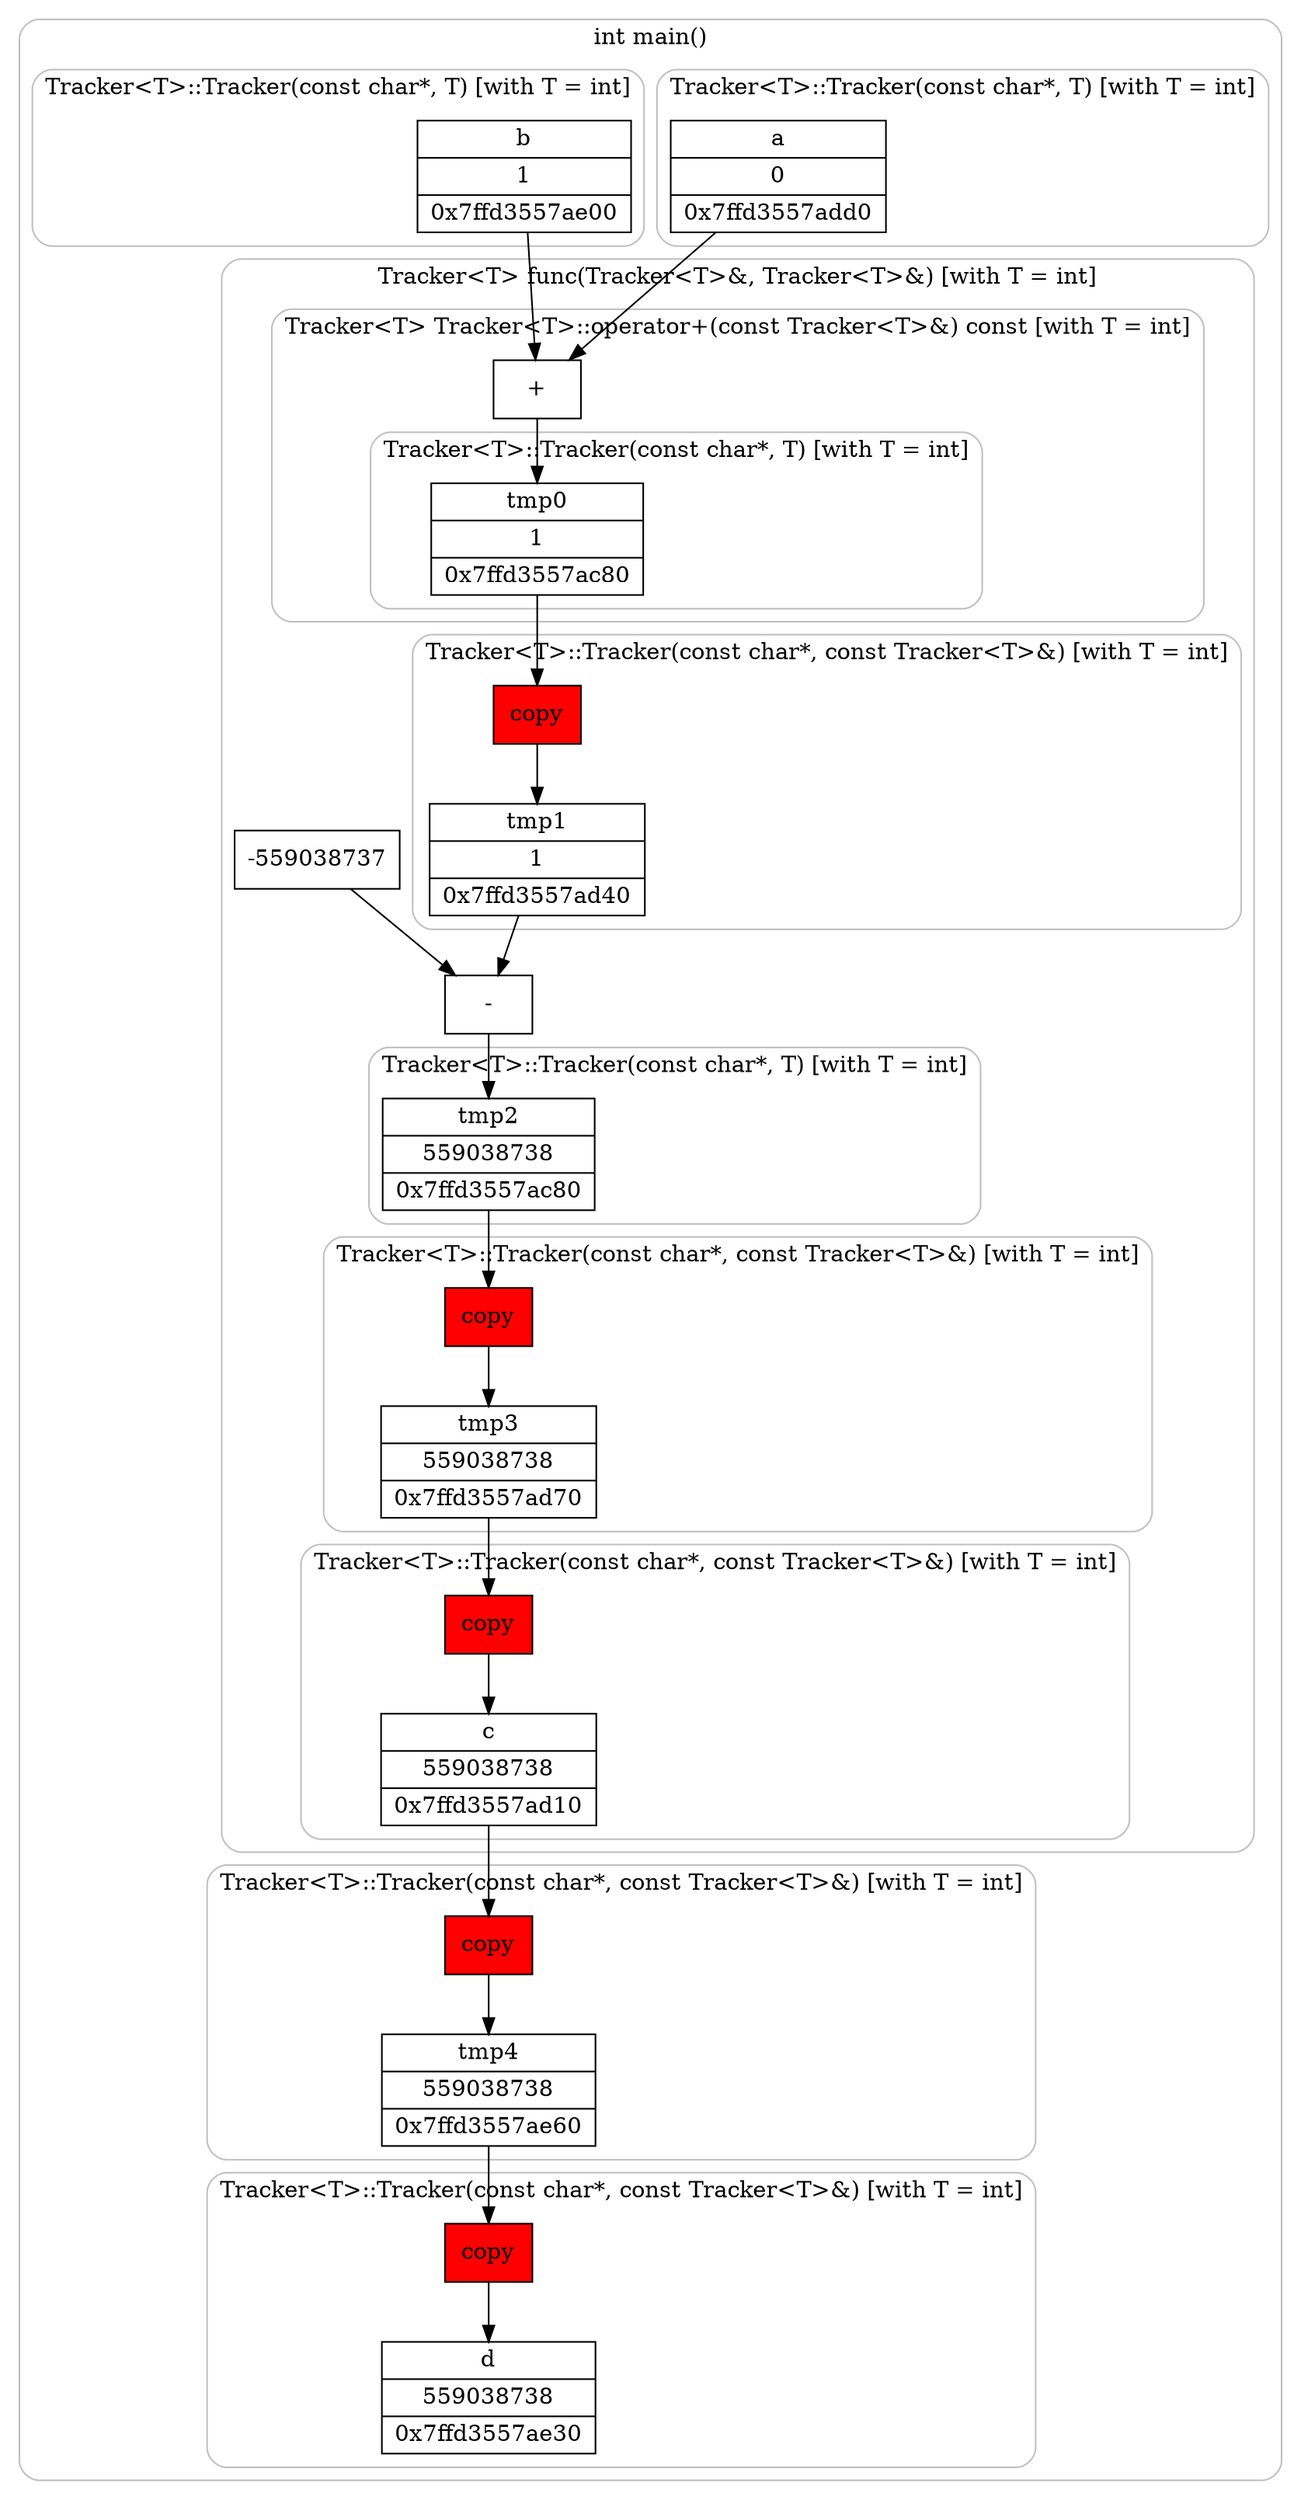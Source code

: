 digraph G{
subgraph cluster_0{
label = "int main()";
style=rounded;
color=grey;
subgraph cluster_1{
label = "Tracker<T>::Tracker(const char*, T) [with T = int]";
style=rounded;
color=grey;
node [shape=record style=filled fillcolor="white" label="{a | 0 | 0x7ffd3557add0}"] v0;
}

subgraph cluster_2{
label = "Tracker<T>::Tracker(const char*, T) [with T = int]";
style=rounded;
color=grey;
node [shape=record style=filled fillcolor="white" label="{b | 1 | 0x7ffd3557ae00}"] v1;
}

subgraph cluster_3{
label = "Tracker<T> func(Tracker<T>&, Tracker<T>&) [with T = int]";
style=rounded;
color=grey;
subgraph cluster_4{
label = "Tracker<T> Tracker<T>::operator+(const Tracker<T>&) const [with T = int]";
style=rounded;
color=grey;
subgraph cluster_5{
label = "Tracker<T>::Tracker(const char*, T) [with T = int]";
style=rounded;
color=grey;
node [shape=record style=filled fillcolor="white" label="{tmp0 | 1 | 0x7ffd3557ac80}"] v2;
}

node [shape=record label="+"] oper0;
v0 -> oper0;
v1 -> oper0;
oper0 -> v2;
}

subgraph cluster_6{
label = "Tracker<T>::Tracker(const char*, const Tracker<T>&) [with T = int]";
style=rounded;
color=grey;
node [shape=record style=filled fillcolor="white" label="{tmp1 | 1 | 0x7ffd3557ad40}"] v3;
node [label="copy"  style=filled fillcolor="red"] cp0;
v2 -> cp0;
cp0 -> v3;
}

subgraph cluster_7{
label = "Tracker<T>::Tracker(const char*, T) [with T = int]";
style=rounded;
color=grey;
node [shape=record style=filled fillcolor="white" label="{tmp2 | 559038738 | 0x7ffd3557ac80}"] v4;
}

node [shape=record label="-"] oper1;
node [shape=record label="-559038737"] c1;
c1 -> oper1;
v3 -> oper1;
oper1 -> v4;
subgraph cluster_8{
label = "Tracker<T>::Tracker(const char*, const Tracker<T>&) [with T = int]";
style=rounded;
color=grey;
node [shape=record style=filled fillcolor="white" label="{tmp3 | 559038738 | 0x7ffd3557ad70}"] v5;
node [label="copy"  style=filled fillcolor="red"] cp1;
v4 -> cp1;
cp1 -> v5;
}

subgraph cluster_9{
label = "Tracker<T>::Tracker(const char*, const Tracker<T>&) [with T = int]";
style=rounded;
color=grey;
node [shape=record style=filled fillcolor="white" label="{c | 559038738 | 0x7ffd3557ad10}"] v6;
node [label="copy"  style=filled fillcolor="red"] cp2;
v5 -> cp2;
cp2 -> v6;
}

}

subgraph cluster_10{
label = "Tracker<T>::Tracker(const char*, const Tracker<T>&) [with T = int]";
style=rounded;
color=grey;
node [shape=record style=filled fillcolor="white" label="{tmp4 | 559038738 | 0x7ffd3557ae60}"] v7;
node [label="copy"  style=filled fillcolor="red"] cp3;
v6 -> cp3;
cp3 -> v7;
}

subgraph cluster_11{
label = "Tracker<T>::Tracker(const char*, const Tracker<T>&) [with T = int]";
style=rounded;
color=grey;
node [shape=record style=filled fillcolor="white" label="{d | 559038738 | 0x7ffd3557ae30}"] v8;
node [label="copy"  style=filled fillcolor="red"] cp4;
v7 -> cp4;
cp4 -> v8;
}

}

}
